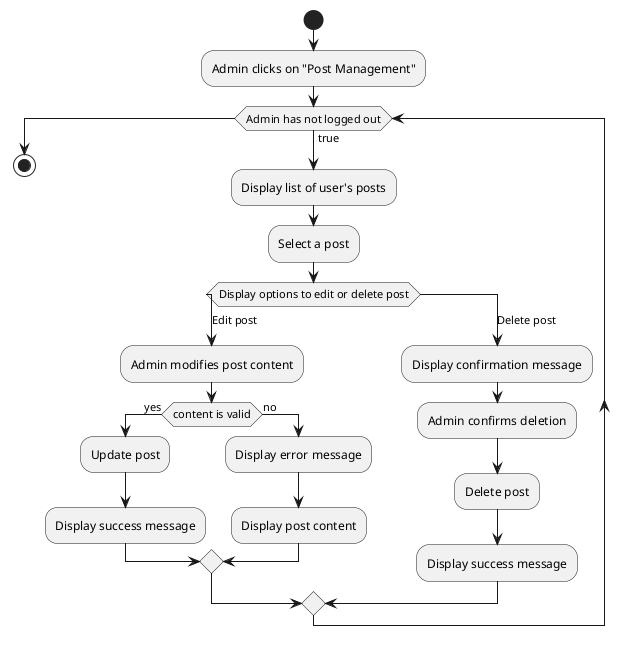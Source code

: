 @startuml
start
:Admin clicks on "Post Management";
while (Admin has not logged out) is (true)
    :Display list of user's posts;
    :Select a post;
    switch (Display options to edit or delete post)
    case (Edit post)
      :Admin modifies post content;
      if (content is valid) then (yes)
        :Update post;
        :Display success message;
      else (no)
        :Display error message;
        :Display post content;
      endif
    case (Delete post)
        :Display confirmation message;
        :Admin confirms deletion;
        :Delete post;
        :Display success message;
    endswitch
endwhile
stop
@enduml
